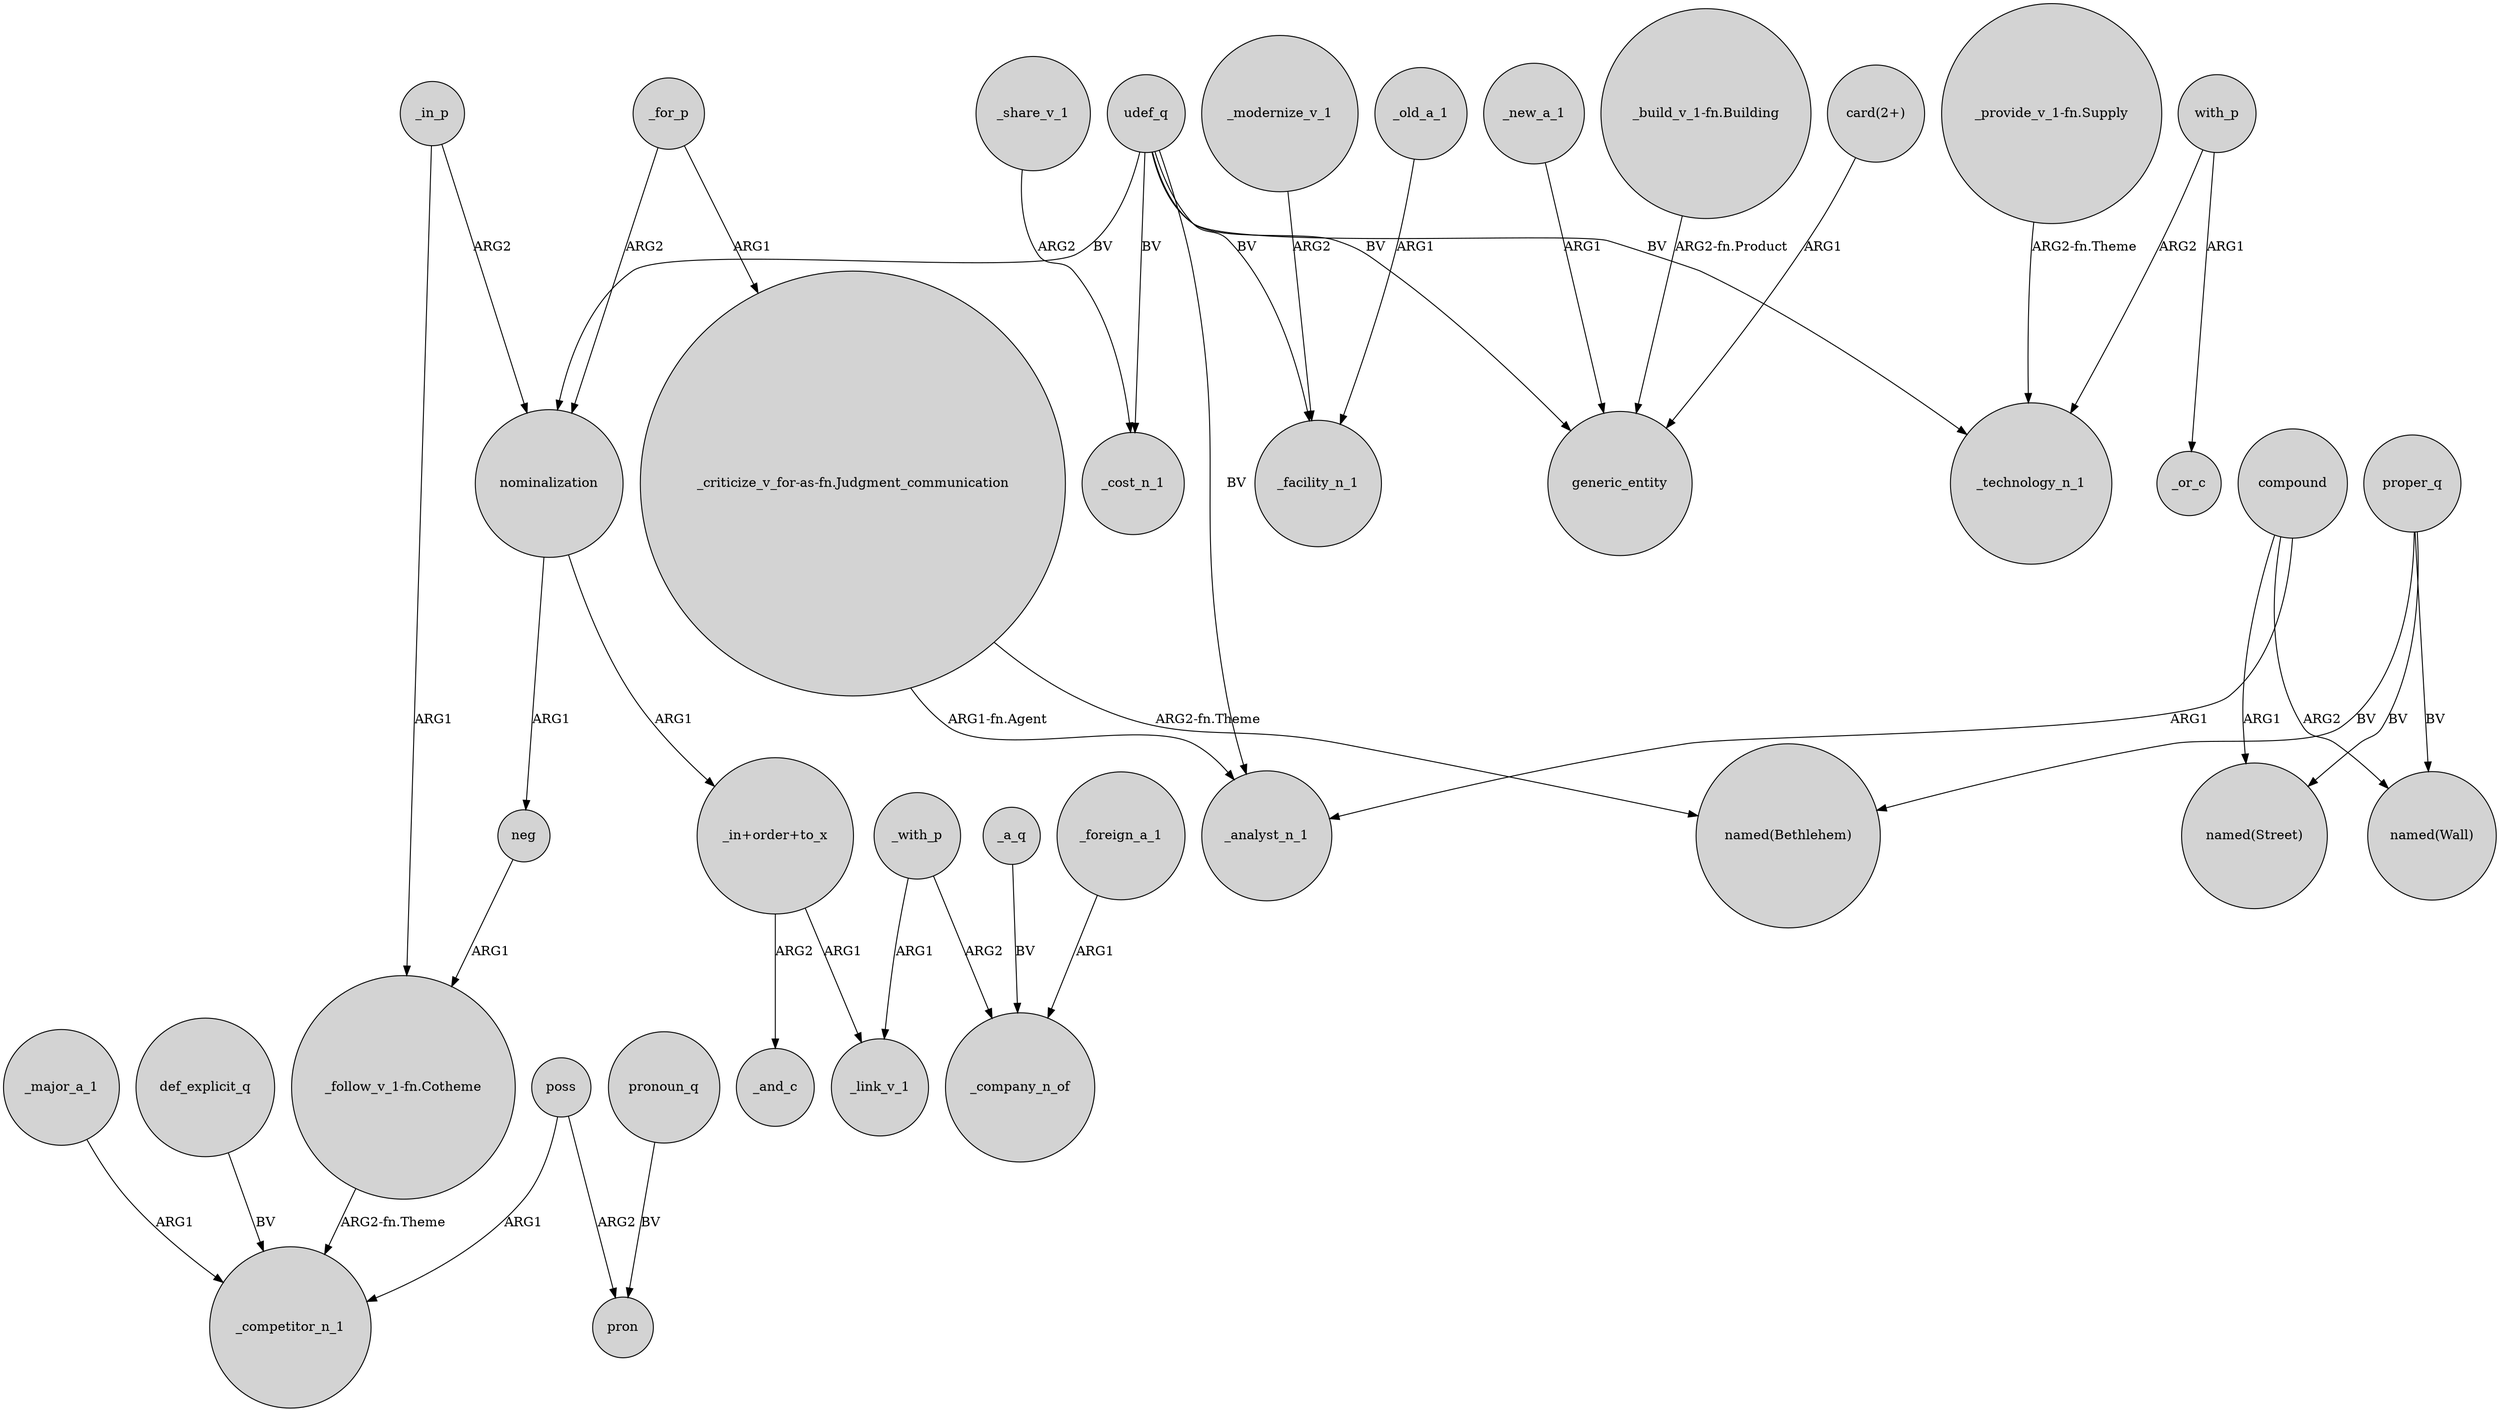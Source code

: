 digraph {
	node [shape=circle style=filled]
	"_follow_v_1-fn.Cotheme" -> _competitor_n_1 [label="ARG2-fn.Theme"]
	"_criticize_v_for-as-fn.Judgment_communication" -> "named(Bethlehem)" [label="ARG2-fn.Theme"]
	udef_q -> _facility_n_1 [label=BV]
	_old_a_1 -> _facility_n_1 [label=ARG1]
	udef_q -> generic_entity [label=BV]
	poss -> pron [label=ARG2]
	_share_v_1 -> _cost_n_1 [label=ARG2]
	_with_p -> _link_v_1 [label=ARG1]
	compound -> "named(Street)" [label=ARG1]
	proper_q -> "named(Wall)" [label=BV]
	_major_a_1 -> _competitor_n_1 [label=ARG1]
	_for_p -> nominalization [label=ARG2]
	_for_p -> "_criticize_v_for-as-fn.Judgment_communication" [label=ARG1]
	with_p -> _or_c [label=ARG1]
	poss -> _competitor_n_1 [label=ARG1]
	udef_q -> _cost_n_1 [label=BV]
	_new_a_1 -> generic_entity [label=ARG1]
	"_provide_v_1-fn.Supply" -> _technology_n_1 [label="ARG2-fn.Theme"]
	proper_q -> "named(Street)" [label=BV]
	pronoun_q -> pron [label=BV]
	def_explicit_q -> _competitor_n_1 [label=BV]
	compound -> "named(Wall)" [label=ARG2]
	nominalization -> "_in+order+to_x" [label=ARG1]
	proper_q -> "named(Bethlehem)" [label=BV]
	_modernize_v_1 -> _facility_n_1 [label=ARG2]
	_with_p -> _company_n_of [label=ARG2]
	with_p -> _technology_n_1 [label=ARG2]
	_foreign_a_1 -> _company_n_of [label=ARG1]
	_in_p -> "_follow_v_1-fn.Cotheme" [label=ARG1]
	"_build_v_1-fn.Building" -> generic_entity [label="ARG2-fn.Product"]
	"card(2+)" -> generic_entity [label=ARG1]
	udef_q -> nominalization [label=BV]
	nominalization -> neg [label=ARG1]
	_a_q -> _company_n_of [label=BV]
	udef_q -> _technology_n_1 [label=BV]
	"_in+order+to_x" -> _and_c [label=ARG2]
	neg -> "_follow_v_1-fn.Cotheme" [label=ARG1]
	"_criticize_v_for-as-fn.Judgment_communication" -> _analyst_n_1 [label="ARG1-fn.Agent"]
	_in_p -> nominalization [label=ARG2]
	udef_q -> _analyst_n_1 [label=BV]
	"_in+order+to_x" -> _link_v_1 [label=ARG1]
	compound -> _analyst_n_1 [label=ARG1]
}
